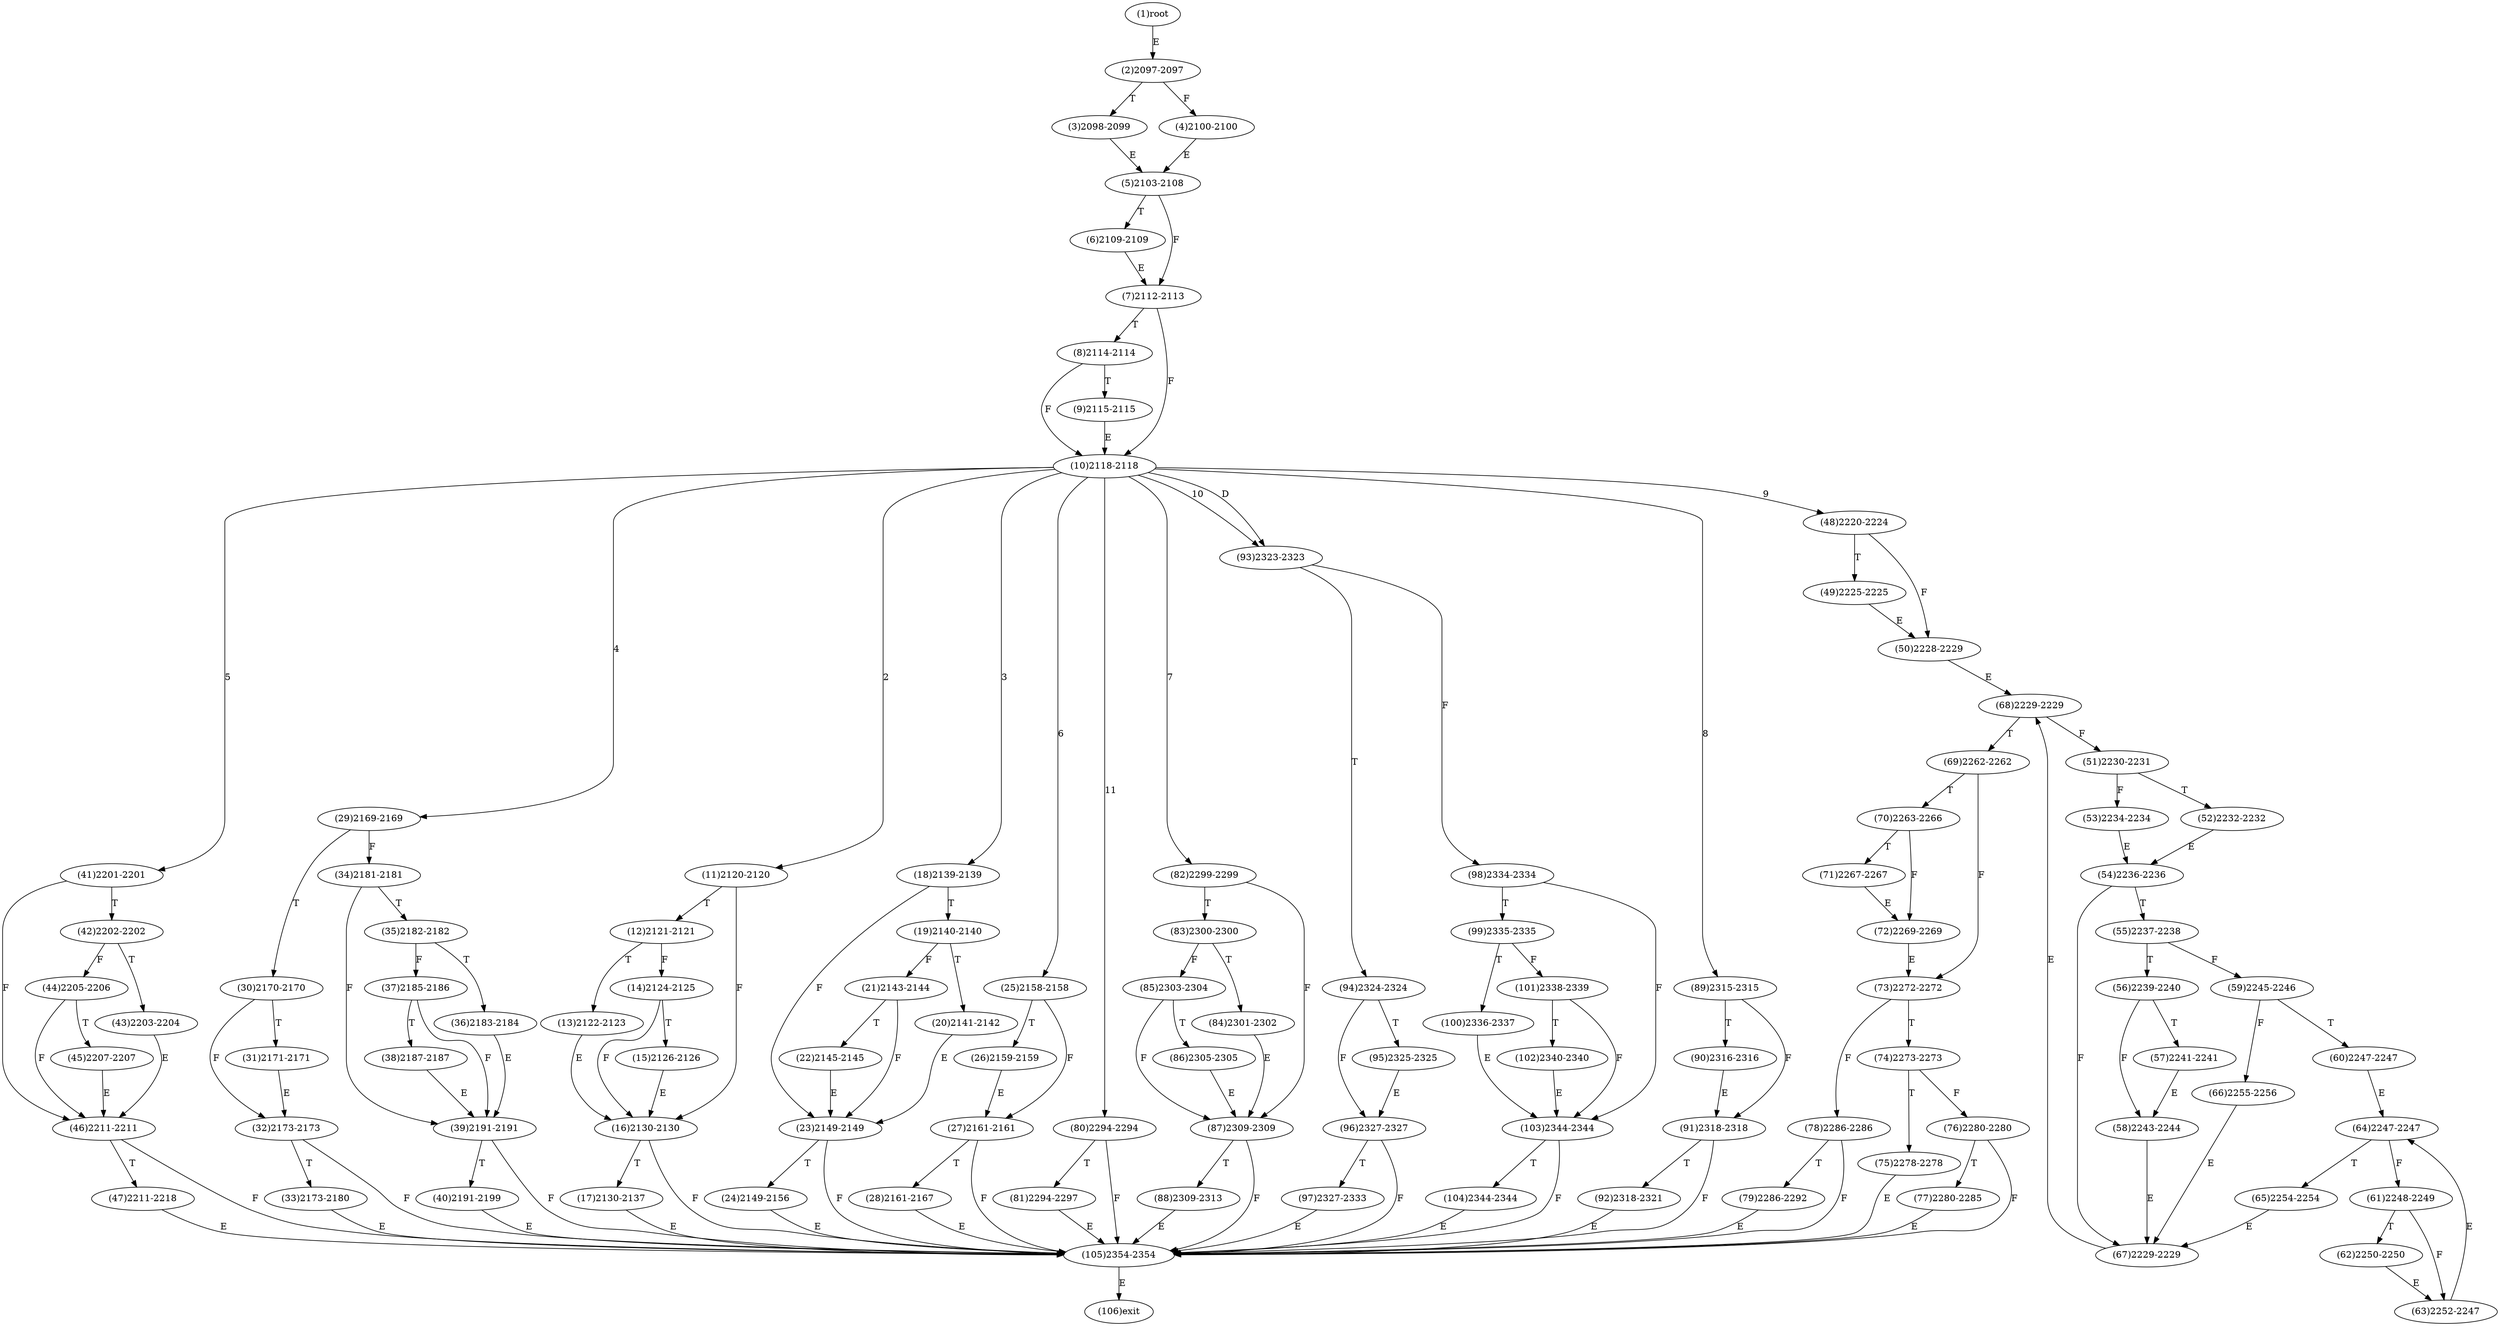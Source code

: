 digraph "" { 
1[ label="(1)root"];
2[ label="(2)2097-2097"];
3[ label="(3)2098-2099"];
4[ label="(4)2100-2100"];
5[ label="(5)2103-2108"];
6[ label="(6)2109-2109"];
7[ label="(7)2112-2113"];
8[ label="(8)2114-2114"];
9[ label="(9)2115-2115"];
10[ label="(10)2118-2118"];
11[ label="(11)2120-2120"];
12[ label="(12)2121-2121"];
13[ label="(13)2122-2123"];
14[ label="(14)2124-2125"];
15[ label="(15)2126-2126"];
17[ label="(17)2130-2137"];
16[ label="(16)2130-2130"];
19[ label="(19)2140-2140"];
18[ label="(18)2139-2139"];
21[ label="(21)2143-2144"];
20[ label="(20)2141-2142"];
23[ label="(23)2149-2149"];
22[ label="(22)2145-2145"];
25[ label="(25)2158-2158"];
24[ label="(24)2149-2156"];
27[ label="(27)2161-2161"];
26[ label="(26)2159-2159"];
29[ label="(29)2169-2169"];
28[ label="(28)2161-2167"];
31[ label="(31)2171-2171"];
30[ label="(30)2170-2170"];
34[ label="(34)2181-2181"];
35[ label="(35)2182-2182"];
32[ label="(32)2173-2173"];
33[ label="(33)2173-2180"];
38[ label="(38)2187-2187"];
39[ label="(39)2191-2191"];
36[ label="(36)2183-2184"];
37[ label="(37)2185-2186"];
42[ label="(42)2202-2202"];
43[ label="(43)2203-2204"];
40[ label="(40)2191-2199"];
41[ label="(41)2201-2201"];
46[ label="(46)2211-2211"];
47[ label="(47)2211-2218"];
44[ label="(44)2205-2206"];
45[ label="(45)2207-2207"];
51[ label="(51)2230-2231"];
50[ label="(50)2228-2229"];
49[ label="(49)2225-2225"];
48[ label="(48)2220-2224"];
55[ label="(55)2237-2238"];
54[ label="(54)2236-2236"];
53[ label="(53)2234-2234"];
52[ label="(52)2232-2232"];
59[ label="(59)2245-2246"];
58[ label="(58)2243-2244"];
57[ label="(57)2241-2241"];
56[ label="(56)2239-2240"];
63[ label="(63)2252-2247"];
62[ label="(62)2250-2250"];
61[ label="(61)2248-2249"];
60[ label="(60)2247-2247"];
68[ label="(68)2229-2229"];
69[ label="(69)2262-2262"];
70[ label="(70)2263-2266"];
71[ label="(71)2267-2267"];
64[ label="(64)2247-2247"];
65[ label="(65)2254-2254"];
66[ label="(66)2255-2256"];
67[ label="(67)2229-2229"];
76[ label="(76)2280-2280"];
77[ label="(77)2280-2285"];
78[ label="(78)2286-2286"];
79[ label="(79)2286-2292"];
72[ label="(72)2269-2269"];
73[ label="(73)2272-2272"];
74[ label="(74)2273-2273"];
75[ label="(75)2278-2278"];
85[ label="(85)2303-2304"];
84[ label="(84)2301-2302"];
87[ label="(87)2309-2309"];
86[ label="(86)2305-2305"];
81[ label="(81)2294-2297"];
80[ label="(80)2294-2294"];
83[ label="(83)2300-2300"];
82[ label="(82)2299-2299"];
93[ label="(93)2323-2323"];
92[ label="(92)2318-2321"];
95[ label="(95)2325-2325"];
94[ label="(94)2324-2324"];
89[ label="(89)2315-2315"];
88[ label="(88)2309-2313"];
91[ label="(91)2318-2318"];
90[ label="(90)2316-2316"];
102[ label="(102)2340-2340"];
103[ label="(103)2344-2344"];
100[ label="(100)2336-2337"];
101[ label="(101)2338-2339"];
98[ label="(98)2334-2334"];
99[ label="(99)2335-2335"];
96[ label="(96)2327-2327"];
97[ label="(97)2327-2333"];
106[ label="(106)exit"];
104[ label="(104)2344-2344"];
105[ label="(105)2354-2354"];
1->2[ label="E"];
2->4[ label="F"];
2->3[ label="T"];
3->5[ label="E"];
4->5[ label="E"];
5->7[ label="F"];
5->6[ label="T"];
6->7[ label="E"];
7->10[ label="F"];
7->8[ label="T"];
8->10[ label="F"];
8->9[ label="T"];
9->10[ label="E"];
10->11[ label="2"];
10->18[ label="3"];
10->29[ label="4"];
10->41[ label="5"];
10->25[ label="6"];
10->82[ label="7"];
10->89[ label="8"];
10->48[ label="9"];
10->93[ label="10"];
10->80[ label="11"];
10->93[ label="D"];
11->16[ label="F"];
11->12[ label="T"];
12->14[ label="F"];
12->13[ label="T"];
13->16[ label="E"];
14->16[ label="F"];
14->15[ label="T"];
15->16[ label="E"];
16->105[ label="F"];
16->17[ label="T"];
17->105[ label="E"];
18->23[ label="F"];
18->19[ label="T"];
19->21[ label="F"];
19->20[ label="T"];
20->23[ label="E"];
21->23[ label="F"];
21->22[ label="T"];
22->23[ label="E"];
23->105[ label="F"];
23->24[ label="T"];
24->105[ label="E"];
25->27[ label="F"];
25->26[ label="T"];
26->27[ label="E"];
27->105[ label="F"];
27->28[ label="T"];
28->105[ label="E"];
29->34[ label="F"];
29->30[ label="T"];
30->32[ label="F"];
30->31[ label="T"];
31->32[ label="E"];
32->105[ label="F"];
32->33[ label="T"];
33->105[ label="E"];
34->39[ label="F"];
34->35[ label="T"];
35->37[ label="F"];
35->36[ label="T"];
36->39[ label="E"];
37->39[ label="F"];
37->38[ label="T"];
38->39[ label="E"];
39->105[ label="F"];
39->40[ label="T"];
40->105[ label="E"];
41->46[ label="F"];
41->42[ label="T"];
42->44[ label="F"];
42->43[ label="T"];
43->46[ label="E"];
44->46[ label="F"];
44->45[ label="T"];
45->46[ label="E"];
46->105[ label="F"];
46->47[ label="T"];
47->105[ label="E"];
48->50[ label="F"];
48->49[ label="T"];
49->50[ label="E"];
50->68[ label="E"];
51->53[ label="F"];
51->52[ label="T"];
52->54[ label="E"];
53->54[ label="E"];
54->67[ label="F"];
54->55[ label="T"];
55->59[ label="F"];
55->56[ label="T"];
56->58[ label="F"];
56->57[ label="T"];
57->58[ label="E"];
58->67[ label="E"];
59->66[ label="F"];
59->60[ label="T"];
60->64[ label="E"];
61->63[ label="F"];
61->62[ label="T"];
62->63[ label="E"];
63->64[ label="E"];
64->61[ label="F"];
64->65[ label="T"];
65->67[ label="E"];
66->67[ label="E"];
67->68[ label="E"];
68->51[ label="F"];
68->69[ label="T"];
69->73[ label="F"];
69->70[ label="T"];
70->72[ label="F"];
70->71[ label="T"];
71->72[ label="E"];
72->73[ label="E"];
73->78[ label="F"];
73->74[ label="T"];
74->76[ label="F"];
74->75[ label="T"];
75->105[ label="E"];
76->105[ label="F"];
76->77[ label="T"];
77->105[ label="E"];
78->105[ label="F"];
78->79[ label="T"];
79->105[ label="E"];
80->105[ label="F"];
80->81[ label="T"];
81->105[ label="E"];
82->87[ label="F"];
82->83[ label="T"];
83->85[ label="F"];
83->84[ label="T"];
84->87[ label="E"];
85->87[ label="F"];
85->86[ label="T"];
86->87[ label="E"];
87->105[ label="F"];
87->88[ label="T"];
88->105[ label="E"];
89->91[ label="F"];
89->90[ label="T"];
90->91[ label="E"];
91->105[ label="F"];
91->92[ label="T"];
92->105[ label="E"];
93->98[ label="F"];
93->94[ label="T"];
94->96[ label="F"];
94->95[ label="T"];
95->96[ label="E"];
96->105[ label="F"];
96->97[ label="T"];
97->105[ label="E"];
98->103[ label="F"];
98->99[ label="T"];
99->101[ label="F"];
99->100[ label="T"];
100->103[ label="E"];
101->103[ label="F"];
101->102[ label="T"];
102->103[ label="E"];
103->105[ label="F"];
103->104[ label="T"];
104->105[ label="E"];
105->106[ label="E"];
}